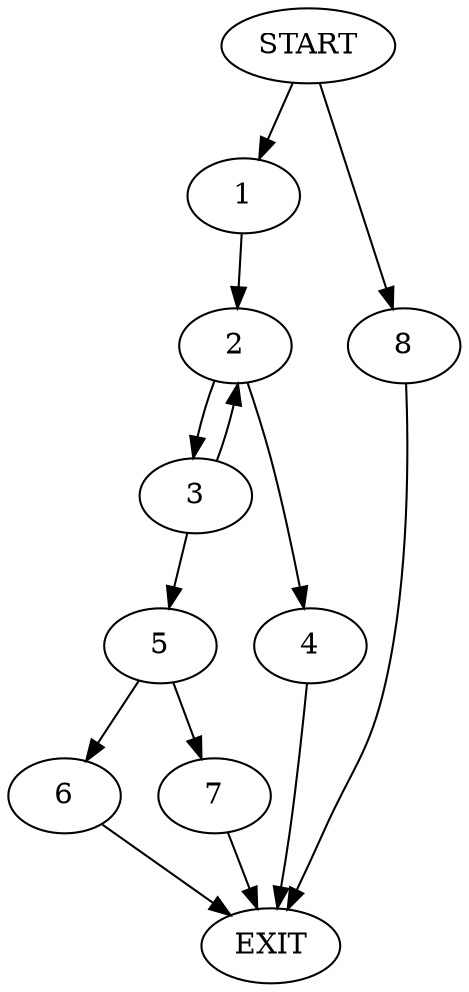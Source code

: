 digraph {
0 [label="START"]
9 [label="EXIT"]
0 -> 1
1 -> 2
2 -> 3
2 -> 4
4 -> 9
3 -> 5
3 -> 2
5 -> 6
5 -> 7
7 -> 9
6 -> 9
0 -> 8
8 -> 9
}
